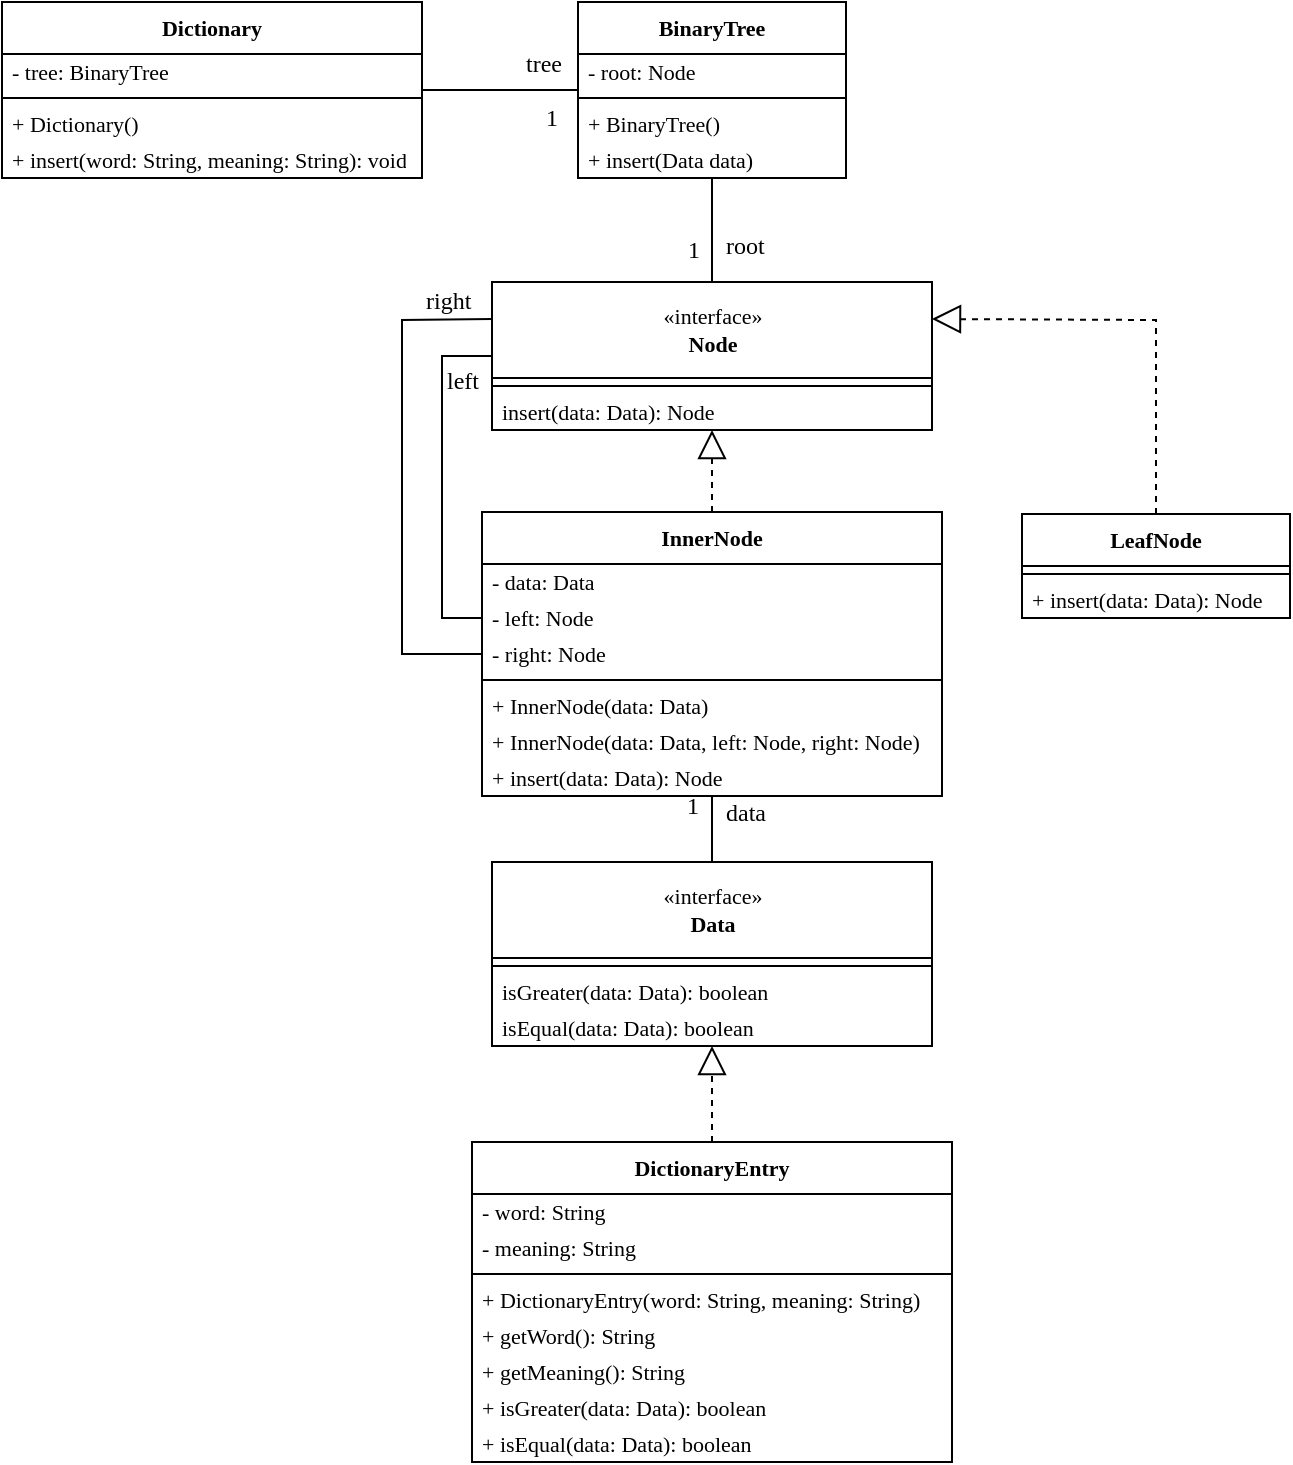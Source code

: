 <mxfile>
    <diagram id="Q8ZCVBfkGdzVq4fk389N" name="Page-1">
        <mxGraphModel dx="1051" dy="1494" grid="1" gridSize="10" guides="1" tooltips="1" connect="1" arrows="1" fold="1" page="1" pageScale="1" pageWidth="827" pageHeight="1169" math="1" shadow="0">
            <root>
                <mxCell id="0"/>
                <mxCell id="1" parent="0"/>
                <mxCell id="jR8PcUEhihYNqKiBnF-a-60" value="DictionaryEntry" style="swimlane;fontStyle=1;align=center;verticalAlign=top;childLayout=stackLayout;horizontal=1;startSize=26;horizontalStack=0;resizeParent=1;resizeParentMax=0;resizeLast=0;collapsible=1;marginBottom=0;fontFamily=Alegreya Sans;fontSize=11;fontSource=https%3A%2F%2Ffonts.googleapis.com%2Fcss%3Ffamily%3DAlegreya%2BSans;" parent="1" vertex="1">
                    <mxGeometry x="315" y="690" width="240" height="160" as="geometry">
                        <mxRectangle x="850" y="510" width="80" height="30" as="alternateBounds"/>
                    </mxGeometry>
                </mxCell>
                <mxCell id="jR8PcUEhihYNqKiBnF-a-61" value="- word: String" style="text;strokeColor=none;fillColor=none;align=left;verticalAlign=middle;spacingLeft=3;spacingRight=4;overflow=hidden;rotatable=0;points=[[0,0.5],[1,0.5]];portConstraint=eastwest;fontFamily=Alegreya;fontSize=11;fontStyle=0;html=1;imageWidth=24;imageHeight=24;comic=0;imageAspect=0;" parent="jR8PcUEhihYNqKiBnF-a-60" vertex="1">
                    <mxGeometry y="26" width="240" height="18" as="geometry"/>
                </mxCell>
                <mxCell id="jR8PcUEhihYNqKiBnF-a-62" value="- meaning: String" style="text;strokeColor=none;fillColor=none;align=left;verticalAlign=middle;spacingLeft=3;spacingRight=4;overflow=hidden;rotatable=0;points=[[0,0.5],[1,0.5]];portConstraint=eastwest;fontFamily=Alegreya;fontSize=11;fontStyle=0;html=1;imageWidth=24;imageHeight=24;comic=0;imageAspect=0;" parent="jR8PcUEhihYNqKiBnF-a-60" vertex="1">
                    <mxGeometry y="44" width="240" height="18" as="geometry"/>
                </mxCell>
                <mxCell id="jR8PcUEhihYNqKiBnF-a-63" value="" style="line;strokeWidth=1;fillColor=none;align=left;verticalAlign=middle;spacingTop=-1;spacingLeft=3;spacingRight=3;rotatable=0;labelPosition=right;points=[];portConstraint=eastwest;strokeColor=inherit;fontFamily=Alegreya;fontSize=11;" parent="jR8PcUEhihYNqKiBnF-a-60" vertex="1">
                    <mxGeometry y="62" width="240" height="8" as="geometry"/>
                </mxCell>
                <mxCell id="jR8PcUEhihYNqKiBnF-a-64" value="+ DictionaryEntry(word: String, meaning: String)" style="text;strokeColor=none;fillColor=none;align=left;verticalAlign=middle;spacingLeft=3;spacingRight=4;overflow=hidden;rotatable=0;points=[[0,0.5],[1,0.5]];portConstraint=eastwest;fontFamily=Alegreya;fontSize=11;fontStyle=0;html=1;imageWidth=24;imageHeight=24;comic=0;imageAspect=0;" parent="jR8PcUEhihYNqKiBnF-a-60" vertex="1">
                    <mxGeometry y="70" width="240" height="18" as="geometry"/>
                </mxCell>
                <mxCell id="jR8PcUEhihYNqKiBnF-a-66" value="+ getWord(): String" style="text;strokeColor=none;fillColor=none;align=left;verticalAlign=middle;spacingLeft=3;spacingRight=4;overflow=hidden;rotatable=0;points=[[0,0.5],[1,0.5]];portConstraint=eastwest;fontFamily=Alegreya;fontSize=11;fontStyle=0;html=1;imageWidth=24;imageHeight=24;comic=0;imageAspect=0;" parent="jR8PcUEhihYNqKiBnF-a-60" vertex="1">
                    <mxGeometry y="88" width="240" height="18" as="geometry"/>
                </mxCell>
                <mxCell id="jR8PcUEhihYNqKiBnF-a-65" value="+ getMeaning(): String" style="text;strokeColor=none;fillColor=none;align=left;verticalAlign=middle;spacingLeft=3;spacingRight=4;overflow=hidden;rotatable=0;points=[[0,0.5],[1,0.5]];portConstraint=eastwest;fontFamily=Alegreya;fontSize=11;fontStyle=0;html=1;imageWidth=24;imageHeight=24;comic=0;imageAspect=0;" parent="jR8PcUEhihYNqKiBnF-a-60" vertex="1">
                    <mxGeometry y="106" width="240" height="18" as="geometry"/>
                </mxCell>
                <mxCell id="74" value="+ isGreater(data: Data): boolean" style="text;strokeColor=none;fillColor=none;align=left;verticalAlign=middle;spacingLeft=3;spacingRight=4;overflow=hidden;rotatable=0;points=[[0,0.5],[1,0.5]];portConstraint=eastwest;fontFamily=Alegreya;fontSize=11;fontStyle=0;html=1;imageWidth=24;imageHeight=24;comic=0;imageAspect=0;" parent="jR8PcUEhihYNqKiBnF-a-60" vertex="1">
                    <mxGeometry y="124" width="240" height="18" as="geometry"/>
                </mxCell>
                <mxCell id="75" value="+ isEqual(data: Data): boolean" style="text;strokeColor=none;fillColor=none;align=left;verticalAlign=middle;spacingLeft=3;spacingRight=4;overflow=hidden;rotatable=0;points=[[0,0.5],[1,0.5]];portConstraint=eastwest;fontFamily=Alegreya;fontSize=11;fontStyle=0;html=1;imageWidth=24;imageHeight=24;comic=0;imageAspect=0;" parent="jR8PcUEhihYNqKiBnF-a-60" vertex="1">
                    <mxGeometry y="142" width="240" height="18" as="geometry"/>
                </mxCell>
                <mxCell id="61" value="&lt;span style=&quot;font-weight: normal;&quot;&gt;«interface»&lt;br&gt;&lt;/span&gt;Data" style="swimlane;fontStyle=1;align=center;verticalAlign=middle;childLayout=stackLayout;horizontal=1;startSize=48;horizontalStack=0;resizeParent=1;resizeParentMax=0;resizeLast=0;collapsible=1;marginBottom=0;fontFamily=Alegreya Sans;fontSize=11;fontSource=https%3A%2F%2Ffonts.googleapis.com%2Fcss%3Ffamily%3DAlegreya%2BSans;html=1;" parent="1" vertex="1">
                    <mxGeometry x="325" y="550" width="220" height="92" as="geometry">
                        <mxRectangle x="850" y="510" width="80" height="30" as="alternateBounds"/>
                    </mxGeometry>
                </mxCell>
                <mxCell id="64" value="" style="line;strokeWidth=1;fillColor=none;align=left;verticalAlign=middle;spacingTop=-1;spacingLeft=3;spacingRight=3;rotatable=0;labelPosition=right;points=[];portConstraint=eastwest;strokeColor=inherit;fontFamily=Alegreya;fontSize=11;" parent="61" vertex="1">
                    <mxGeometry y="48" width="220" height="8" as="geometry"/>
                </mxCell>
                <mxCell id="65" value="isGreater(data: Data): boolean" style="text;strokeColor=none;fillColor=none;align=left;verticalAlign=middle;spacingLeft=3;spacingRight=4;overflow=hidden;rotatable=0;points=[[0,0.5],[1,0.5]];portConstraint=eastwest;fontFamily=Alegreya;fontSize=11;fontStyle=0;html=1;imageWidth=24;imageHeight=24;comic=0;imageAspect=0;" parent="61" vertex="1">
                    <mxGeometry y="56" width="220" height="18" as="geometry"/>
                </mxCell>
                <mxCell id="66" value="isEqual(data: Data): boolean" style="text;strokeColor=none;fillColor=none;align=left;verticalAlign=middle;spacingLeft=3;spacingRight=4;overflow=hidden;rotatable=0;points=[[0,0.5],[1,0.5]];portConstraint=eastwest;fontFamily=Alegreya;fontSize=11;fontStyle=0;html=1;imageWidth=24;imageHeight=24;comic=0;imageAspect=0;" parent="61" vertex="1">
                    <mxGeometry y="74" width="220" height="18" as="geometry"/>
                </mxCell>
                <mxCell id="67" value="" style="endArrow=block;dashed=1;endFill=0;endSize=12;html=1;fontFamily=Alegreya Sans;fontSource=https%3A%2F%2Ffonts.googleapis.com%2Fcss%3Ffamily%3DAlegreya%2BSans;" parent="1" source="jR8PcUEhihYNqKiBnF-a-60" target="61" edge="1">
                    <mxGeometry width="160" relative="1" as="geometry">
                        <mxPoint x="40" y="981" as="sourcePoint"/>
                        <mxPoint x="200" y="981" as="targetPoint"/>
                    </mxGeometry>
                </mxCell>
                <mxCell id="68" value="LeafNode" style="swimlane;fontStyle=1;align=center;verticalAlign=top;childLayout=stackLayout;horizontal=1;startSize=26;horizontalStack=0;resizeParent=1;resizeParentMax=0;resizeLast=0;collapsible=1;marginBottom=0;fontFamily=Alegreya Sans;fontSize=11;fontSource=https%3A%2F%2Ffonts.googleapis.com%2Fcss%3Ffamily%3DAlegreya%2BSans;" parent="1" vertex="1">
                    <mxGeometry x="590" y="376" width="134" height="52" as="geometry">
                        <mxRectangle x="850" y="510" width="80" height="30" as="alternateBounds"/>
                    </mxGeometry>
                </mxCell>
                <mxCell id="71" value="" style="line;strokeWidth=1;fillColor=none;align=left;verticalAlign=middle;spacingTop=-1;spacingLeft=3;spacingRight=3;rotatable=0;labelPosition=right;points=[];portConstraint=eastwest;strokeColor=inherit;fontFamily=Alegreya;fontSize=11;" parent="68" vertex="1">
                    <mxGeometry y="26" width="134" height="8" as="geometry"/>
                </mxCell>
                <mxCell id="72" value="+ insert(data: Data): Node" style="text;strokeColor=none;fillColor=none;align=left;verticalAlign=middle;spacingLeft=3;spacingRight=4;overflow=hidden;rotatable=0;points=[[0,0.5],[1,0.5]];portConstraint=eastwest;fontFamily=Alegreya;fontSize=11;fontStyle=0;html=1;imageWidth=24;imageHeight=24;comic=0;imageAspect=0;" parent="68" vertex="1">
                    <mxGeometry y="34" width="134" height="18" as="geometry"/>
                </mxCell>
                <mxCell id="76" value="&lt;span style=&quot;font-weight: normal;&quot;&gt;«interface»&lt;br&gt;&lt;/span&gt;Node" style="swimlane;fontStyle=1;align=center;verticalAlign=middle;childLayout=stackLayout;horizontal=1;startSize=48;horizontalStack=0;resizeParent=1;resizeParentMax=0;resizeLast=0;collapsible=1;marginBottom=0;fontFamily=Alegreya Sans;fontSize=11;fontSource=https%3A%2F%2Ffonts.googleapis.com%2Fcss%3Ffamily%3DAlegreya%2BSans;html=1;" parent="1" vertex="1">
                    <mxGeometry x="325" y="260" width="220" height="74" as="geometry">
                        <mxRectangle x="850" y="510" width="80" height="30" as="alternateBounds"/>
                    </mxGeometry>
                </mxCell>
                <mxCell id="77" value="" style="line;strokeWidth=1;fillColor=none;align=left;verticalAlign=middle;spacingTop=-1;spacingLeft=3;spacingRight=3;rotatable=0;labelPosition=right;points=[];portConstraint=eastwest;strokeColor=inherit;fontFamily=Alegreya;fontSize=11;" parent="76" vertex="1">
                    <mxGeometry y="48" width="220" height="8" as="geometry"/>
                </mxCell>
                <mxCell id="78" value="insert(data: Data): Node" style="text;strokeColor=none;fillColor=none;align=left;verticalAlign=middle;spacingLeft=3;spacingRight=4;overflow=hidden;rotatable=0;points=[[0,0.5],[1,0.5]];portConstraint=eastwest;fontFamily=Alegreya;fontSize=11;fontStyle=0;html=1;imageWidth=24;imageHeight=24;comic=0;imageAspect=0;" parent="76" vertex="1">
                    <mxGeometry y="56" width="220" height="18" as="geometry"/>
                </mxCell>
                <mxCell id="84" value="InnerNode" style="swimlane;fontStyle=1;align=center;verticalAlign=top;childLayout=stackLayout;horizontal=1;startSize=26;horizontalStack=0;resizeParent=1;resizeParentMax=0;resizeLast=0;collapsible=1;marginBottom=0;fontFamily=Alegreya Sans;fontSize=11;fontSource=https%3A%2F%2Ffonts.googleapis.com%2Fcss%3Ffamily%3DAlegreya%2BSans;" parent="1" vertex="1">
                    <mxGeometry x="320" y="375" width="230" height="142" as="geometry">
                        <mxRectangle x="850" y="510" width="80" height="30" as="alternateBounds"/>
                    </mxGeometry>
                </mxCell>
                <mxCell id="85" value="- data: Data" style="text;strokeColor=none;fillColor=none;align=left;verticalAlign=middle;spacingLeft=3;spacingRight=4;overflow=hidden;rotatable=0;points=[[0,0.5],[1,0.5]];portConstraint=eastwest;fontFamily=Alegreya;fontSize=11;fontStyle=0;html=1;imageWidth=24;imageHeight=24;comic=0;imageAspect=0;" parent="84" vertex="1">
                    <mxGeometry y="26" width="230" height="18" as="geometry"/>
                </mxCell>
                <mxCell id="86" value="- left: Node" style="text;strokeColor=none;fillColor=none;align=left;verticalAlign=middle;spacingLeft=3;spacingRight=4;overflow=hidden;rotatable=0;points=[[0,0.5],[1,0.5]];portConstraint=eastwest;fontFamily=Alegreya;fontSize=11;fontStyle=0;html=1;imageWidth=24;imageHeight=24;comic=0;imageAspect=0;" parent="84" vertex="1">
                    <mxGeometry y="44" width="230" height="18" as="geometry"/>
                </mxCell>
                <mxCell id="90" value="- right: Node" style="text;strokeColor=none;fillColor=none;align=left;verticalAlign=middle;spacingLeft=3;spacingRight=4;overflow=hidden;rotatable=0;points=[[0,0.5],[1,0.5]];portConstraint=eastwest;fontFamily=Alegreya;fontSize=11;fontStyle=0;html=1;imageWidth=24;imageHeight=24;comic=0;imageAspect=0;" parent="84" vertex="1">
                    <mxGeometry y="62" width="230" height="18" as="geometry"/>
                </mxCell>
                <mxCell id="87" value="" style="line;strokeWidth=1;fillColor=none;align=left;verticalAlign=middle;spacingTop=-1;spacingLeft=3;spacingRight=3;rotatable=0;labelPosition=right;points=[];portConstraint=eastwest;strokeColor=inherit;fontFamily=Alegreya;fontSize=11;" parent="84" vertex="1">
                    <mxGeometry y="80" width="230" height="8" as="geometry"/>
                </mxCell>
                <mxCell id="88" value="+ InnerNode(data: Data)" style="text;strokeColor=none;fillColor=none;align=left;verticalAlign=middle;spacingLeft=3;spacingRight=4;overflow=hidden;rotatable=0;points=[[0,0.5],[1,0.5]];portConstraint=eastwest;fontFamily=Alegreya;fontSize=11;fontStyle=0;html=1;imageWidth=24;imageHeight=24;comic=0;imageAspect=0;" parent="84" vertex="1">
                    <mxGeometry y="88" width="230" height="18" as="geometry"/>
                </mxCell>
                <mxCell id="94" value="+ InnerNode(data: Data, left: Node, right: Node)" style="text;strokeColor=none;fillColor=none;align=left;verticalAlign=middle;spacingLeft=3;spacingRight=4;overflow=hidden;rotatable=0;points=[[0,0.5],[1,0.5]];portConstraint=eastwest;fontFamily=Alegreya;fontSize=11;fontStyle=0;html=1;imageWidth=24;imageHeight=24;comic=0;imageAspect=0;" parent="84" vertex="1">
                    <mxGeometry y="106" width="230" height="18" as="geometry"/>
                </mxCell>
                <mxCell id="91" value="+ insert(data: Data): Node" style="text;strokeColor=none;fillColor=none;align=left;verticalAlign=middle;spacingLeft=3;spacingRight=4;overflow=hidden;rotatable=0;points=[[0,0.5],[1,0.5]];portConstraint=eastwest;fontFamily=Alegreya;fontSize=11;fontStyle=0;html=1;imageWidth=24;imageHeight=24;comic=0;imageAspect=0;" parent="84" vertex="1">
                    <mxGeometry y="124" width="230" height="18" as="geometry"/>
                </mxCell>
                <mxCell id="99" value="" style="endArrow=none;shadow=0;strokeWidth=1;rounded=0;endFill=0;elbow=vertical;" parent="1" source="84" target="61" edge="1">
                    <mxGeometry x="0.5" y="41" relative="1" as="geometry">
                        <mxPoint x="540" y="620" as="sourcePoint"/>
                        <mxPoint x="540" y="691" as="targetPoint"/>
                        <mxPoint x="-40" y="32" as="offset"/>
                    </mxGeometry>
                </mxCell>
                <mxCell id="100" value="data" style="resizable=0;align=left;verticalAlign=bottom;labelBackgroundColor=none;fontSize=12;fontFamily=Alegreya;spacingBottom=2;" parent="99" connectable="0" vertex="1">
                    <mxGeometry x="-0.7" relative="1" as="geometry">
                        <mxPoint x="5" y="14" as="offset"/>
                    </mxGeometry>
                </mxCell>
                <mxCell id="101" value="1" style="resizable=0;align=right;verticalAlign=bottom;labelBackgroundColor=none;fontSize=12;fontFamily=Alegreya;spacingBottom=2;container=0;snapToPoint=0;" parent="99" connectable="0" vertex="1">
                    <mxGeometry relative="1" as="geometry">
                        <mxPoint x="-5" y="-1" as="offset"/>
                    </mxGeometry>
                </mxCell>
                <mxCell id="105" value="" style="endArrow=block;dashed=1;endFill=0;endSize=12;html=1;fontFamily=Alegreya Sans;fontSource=https%3A%2F%2Ffonts.googleapis.com%2Fcss%3Ffamily%3DAlegreya%2BSans;rounded=0;entryX=1;entryY=0.25;entryDx=0;entryDy=0;" parent="1" source="68" target="76" edge="1">
                    <mxGeometry width="160" relative="1" as="geometry">
                        <mxPoint x="230" y="433" as="sourcePoint"/>
                        <mxPoint x="230" y="376" as="targetPoint"/>
                        <Array as="points">
                            <mxPoint x="657" y="279"/>
                        </Array>
                    </mxGeometry>
                </mxCell>
                <mxCell id="107" value="" style="endArrow=block;dashed=1;endFill=0;endSize=12;html=1;fontFamily=Alegreya Sans;fontSource=https%3A%2F%2Ffonts.googleapis.com%2Fcss%3Ffamily%3DAlegreya%2BSans;" parent="1" source="84" target="76" edge="1">
                    <mxGeometry width="160" relative="1" as="geometry">
                        <mxPoint x="60" y="310" as="sourcePoint"/>
                        <mxPoint x="60" y="253" as="targetPoint"/>
                    </mxGeometry>
                </mxCell>
                <mxCell id="108" value="BinaryTree" style="swimlane;fontStyle=1;align=center;verticalAlign=top;childLayout=stackLayout;horizontal=1;startSize=26;horizontalStack=0;resizeParent=1;resizeParentMax=0;resizeLast=0;collapsible=1;marginBottom=0;fontFamily=Alegreya Sans;fontSize=11;fontSource=https%3A%2F%2Ffonts.googleapis.com%2Fcss%3Ffamily%3DAlegreya%2BSans;" parent="1" vertex="1">
                    <mxGeometry x="368" y="120" width="134" height="88" as="geometry">
                        <mxRectangle x="850" y="510" width="80" height="30" as="alternateBounds"/>
                    </mxGeometry>
                </mxCell>
                <mxCell id="109" value="- root: Node" style="text;strokeColor=none;fillColor=none;align=left;verticalAlign=middle;spacingLeft=3;spacingRight=4;overflow=hidden;rotatable=0;points=[[0,0.5],[1,0.5]];portConstraint=eastwest;fontFamily=Alegreya;fontSize=11;fontStyle=0;html=1;imageWidth=24;imageHeight=24;comic=0;imageAspect=0;" parent="108" vertex="1">
                    <mxGeometry y="26" width="134" height="18" as="geometry"/>
                </mxCell>
                <mxCell id="111" value="" style="line;strokeWidth=1;fillColor=none;align=left;verticalAlign=middle;spacingTop=-1;spacingLeft=3;spacingRight=3;rotatable=0;labelPosition=right;points=[];portConstraint=eastwest;strokeColor=inherit;fontFamily=Alegreya;fontSize=11;" parent="108" vertex="1">
                    <mxGeometry y="44" width="134" height="8" as="geometry"/>
                </mxCell>
                <mxCell id="143" value="+ BinaryTree()" style="text;strokeColor=none;fillColor=none;align=left;verticalAlign=middle;spacingLeft=3;spacingRight=4;overflow=hidden;rotatable=0;points=[[0,0.5],[1,0.5]];portConstraint=eastwest;fontFamily=Alegreya;fontSize=11;fontStyle=0;html=1;imageWidth=24;imageHeight=24;comic=0;imageAspect=0;" vertex="1" parent="108">
                    <mxGeometry y="52" width="134" height="18" as="geometry"/>
                </mxCell>
                <mxCell id="112" value="+ insert(Data data)" style="text;strokeColor=none;fillColor=none;align=left;verticalAlign=middle;spacingLeft=3;spacingRight=4;overflow=hidden;rotatable=0;points=[[0,0.5],[1,0.5]];portConstraint=eastwest;fontFamily=Alegreya;fontSize=11;fontStyle=0;html=1;imageWidth=24;imageHeight=24;comic=0;imageAspect=0;" parent="108" vertex="1">
                    <mxGeometry y="70" width="134" height="18" as="geometry"/>
                </mxCell>
                <mxCell id="114" value="Dictionary" style="swimlane;fontStyle=1;align=center;verticalAlign=top;childLayout=stackLayout;horizontal=1;startSize=26;horizontalStack=0;resizeParent=1;resizeParentMax=0;resizeLast=0;collapsible=1;marginBottom=0;fontFamily=Alegreya Sans;fontSize=11;fontSource=https%3A%2F%2Ffonts.googleapis.com%2Fcss%3Ffamily%3DAlegreya%2BSans;" parent="1" vertex="1">
                    <mxGeometry x="80" y="120" width="210" height="88" as="geometry">
                        <mxRectangle x="850" y="510" width="80" height="30" as="alternateBounds"/>
                    </mxGeometry>
                </mxCell>
                <mxCell id="115" value="- tree: BinaryTree" style="text;strokeColor=none;fillColor=none;align=left;verticalAlign=middle;spacingLeft=3;spacingRight=4;overflow=hidden;rotatable=0;points=[[0,0.5],[1,0.5]];portConstraint=eastwest;fontFamily=Alegreya;fontSize=11;fontStyle=0;html=1;imageWidth=24;imageHeight=24;comic=0;imageAspect=0;" parent="114" vertex="1">
                    <mxGeometry y="26" width="210" height="18" as="geometry"/>
                </mxCell>
                <mxCell id="116" value="" style="line;strokeWidth=1;fillColor=none;align=left;verticalAlign=middle;spacingTop=-1;spacingLeft=3;spacingRight=3;rotatable=0;labelPosition=right;points=[];portConstraint=eastwest;strokeColor=inherit;fontFamily=Alegreya;fontSize=11;" parent="114" vertex="1">
                    <mxGeometry y="44" width="210" height="8" as="geometry"/>
                </mxCell>
                <mxCell id="144" value="+ Dictionary()" style="text;strokeColor=none;fillColor=none;align=left;verticalAlign=middle;spacingLeft=3;spacingRight=4;overflow=hidden;rotatable=0;points=[[0,0.5],[1,0.5]];portConstraint=eastwest;fontFamily=Alegreya;fontSize=11;fontStyle=0;html=1;imageWidth=24;imageHeight=24;comic=0;imageAspect=0;" vertex="1" parent="114">
                    <mxGeometry y="52" width="210" height="18" as="geometry"/>
                </mxCell>
                <mxCell id="117" value="+ insert(word: String, meaning: String): void" style="text;strokeColor=none;fillColor=none;align=left;verticalAlign=middle;spacingLeft=3;spacingRight=4;overflow=hidden;rotatable=0;points=[[0,0.5],[1,0.5]];portConstraint=eastwest;fontFamily=Alegreya;fontSize=11;fontStyle=0;html=1;imageWidth=24;imageHeight=24;comic=0;imageAspect=0;" parent="114" vertex="1">
                    <mxGeometry y="70" width="210" height="18" as="geometry"/>
                </mxCell>
                <mxCell id="119" value="" style="endArrow=none;shadow=0;strokeWidth=1;rounded=0;endFill=0;elbow=vertical;entryX=0;entryY=0.5;entryDx=0;entryDy=0;exitX=0;exitY=0.5;exitDx=0;exitDy=0;" parent="1" source="76" target="86" edge="1">
                    <mxGeometry x="0.5" y="41" relative="1" as="geometry">
                        <mxPoint x="800" y="389.6" as="sourcePoint"/>
                        <mxPoint x="550" y="450" as="targetPoint"/>
                        <mxPoint x="-40" y="32" as="offset"/>
                        <Array as="points">
                            <mxPoint x="300" y="297"/>
                            <mxPoint x="300" y="428"/>
                        </Array>
                    </mxGeometry>
                </mxCell>
                <mxCell id="120" value="right" style="resizable=0;align=left;verticalAlign=bottom;labelBackgroundColor=none;fontSize=12;fontFamily=Alegreya;spacingBottom=2;" parent="119" connectable="0" vertex="1">
                    <mxGeometry x="-1" relative="1" as="geometry">
                        <mxPoint x="-35" y="-17" as="offset"/>
                    </mxGeometry>
                </mxCell>
                <mxCell id="121" value="left" style="resizable=0;align=right;verticalAlign=bottom;labelBackgroundColor=none;fontSize=12;fontFamily=Alegreya;spacingBottom=2;" parent="119" connectable="0" vertex="1">
                    <mxGeometry x="1" relative="1" as="geometry">
                        <mxPoint y="-108" as="offset"/>
                    </mxGeometry>
                </mxCell>
                <mxCell id="123" value="" style="endArrow=none;shadow=0;strokeWidth=1;rounded=0;endFill=0;elbow=vertical;entryX=0;entryY=0.25;entryDx=0;entryDy=0;" parent="1" source="84" target="76" edge="1">
                    <mxGeometry x="0.5" y="41" relative="1" as="geometry">
                        <mxPoint x="340" y="604.6" as="sourcePoint"/>
                        <mxPoint x="140" y="604.6" as="targetPoint"/>
                        <mxPoint x="-40" y="32" as="offset"/>
                        <Array as="points">
                            <mxPoint x="280" y="446"/>
                            <mxPoint x="280" y="279"/>
                        </Array>
                    </mxGeometry>
                </mxCell>
                <mxCell id="128" value="" style="endArrow=none;html=1;rounded=0;align=center;verticalAlign=top;endFill=0;labelBackgroundColor=none;fontFamily=Alegreya;fontSource=https%3A%2F%2Ffonts.googleapis.com%2Fcss%3Ffamily%3DAlegreya;" parent="1" source="76" target="108" edge="1">
                    <mxGeometry relative="1" as="geometry">
                        <mxPoint x="822" y="460" as="sourcePoint"/>
                        <mxPoint x="982" y="460" as="targetPoint"/>
                    </mxGeometry>
                </mxCell>
                <mxCell id="129" value="root" style="resizable=0;html=1;align=left;verticalAlign=bottom;labelBackgroundColor=none;fontFamily=Alegreya;fontSource=https%3A%2F%2Ffonts.googleapis.com%2Fcss%3Ffamily%3DAlegreya;" parent="128" connectable="0" vertex="1">
                    <mxGeometry x="-1" relative="1" as="geometry">
                        <mxPoint x="5" y="-10" as="offset"/>
                    </mxGeometry>
                </mxCell>
                <mxCell id="130" value="1" style="resizable=0;html=1;align=left;verticalAlign=top;labelBackgroundColor=none;fontFamily=Alegreya;fontSource=https%3A%2F%2Ffonts.googleapis.com%2Fcss%3Ffamily%3DAlegreya;" parent="128" connectable="0" vertex="1">
                    <mxGeometry x="-1" relative="1" as="geometry">
                        <mxPoint x="-14" y="-30" as="offset"/>
                    </mxGeometry>
                </mxCell>
                <mxCell id="140" value="" style="endArrow=none;html=1;rounded=0;align=center;verticalAlign=top;endFill=0;labelBackgroundColor=none;fontFamily=Alegreya;fontSource=https%3A%2F%2Ffonts.googleapis.com%2Fcss%3Ffamily%3DAlegreya;" parent="1" source="108" target="114" edge="1">
                    <mxGeometry relative="1" as="geometry">
                        <mxPoint x="280" y="170" as="sourcePoint"/>
                        <mxPoint x="440" y="170" as="targetPoint"/>
                    </mxGeometry>
                </mxCell>
                <mxCell id="141" value="tree" style="resizable=0;html=1;align=left;verticalAlign=bottom;labelBackgroundColor=none;fontFamily=Alegreya;fontSource=https%3A%2F%2Ffonts.googleapis.com%2Fcss%3Ffamily%3DAlegreya;" parent="140" connectable="0" vertex="1">
                    <mxGeometry x="-1" relative="1" as="geometry">
                        <mxPoint x="-28" y="-5" as="offset"/>
                    </mxGeometry>
                </mxCell>
                <mxCell id="142" value="1" style="resizable=0;html=1;align=left;verticalAlign=top;labelBackgroundColor=none;fontFamily=Alegreya;fontSource=https%3A%2F%2Ffonts.googleapis.com%2Fcss%3Ffamily%3DAlegreya;" parent="140" connectable="0" vertex="1">
                    <mxGeometry x="-1" relative="1" as="geometry">
                        <mxPoint x="-18" as="offset"/>
                    </mxGeometry>
                </mxCell>
            </root>
        </mxGraphModel>
    </diagram>
</mxfile>
